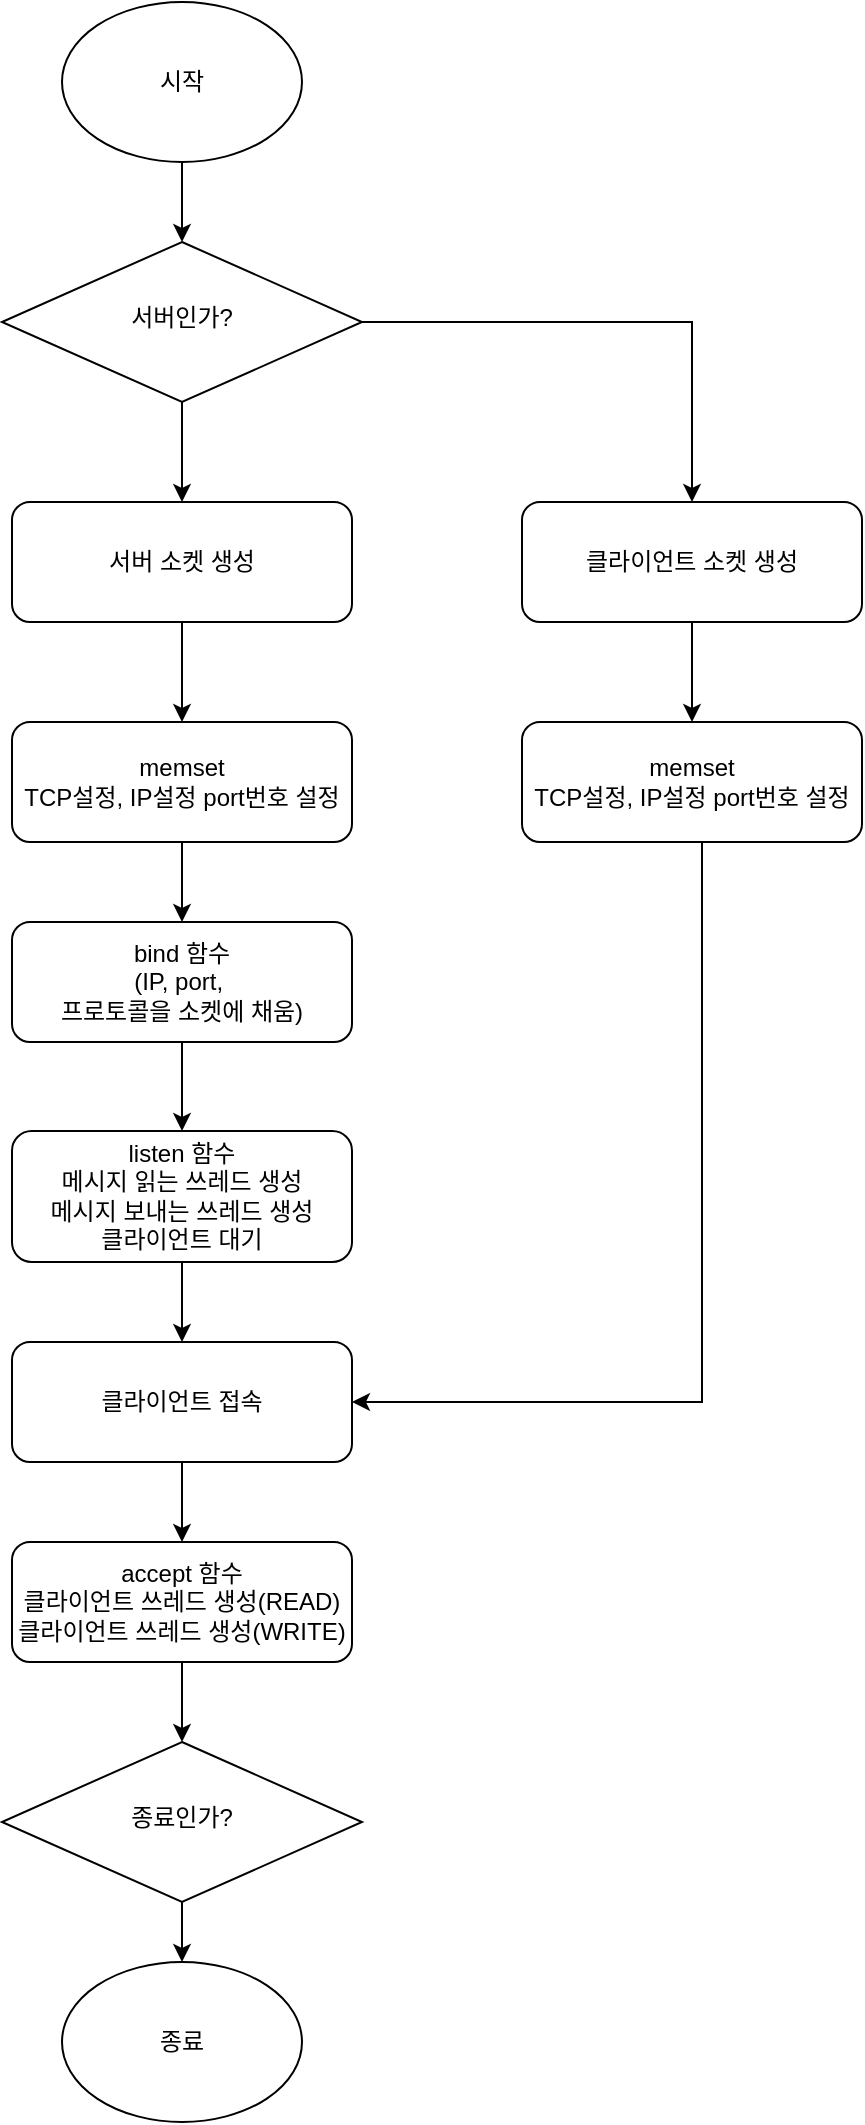 <mxfile version="26.2.2">
  <diagram id="C5RBs43oDa-KdzZeNtuy" name="Page-1">
    <mxGraphModel dx="2072" dy="2466" grid="1" gridSize="10" guides="1" tooltips="1" connect="1" arrows="1" fold="1" page="1" pageScale="1" pageWidth="827" pageHeight="1169" math="0" shadow="0">
      <root>
        <mxCell id="WIyWlLk6GJQsqaUBKTNV-0" />
        <mxCell id="WIyWlLk6GJQsqaUBKTNV-1" parent="WIyWlLk6GJQsqaUBKTNV-0" />
        <mxCell id="Bauxb-tKY-qYCoudtzmH-7" value="" style="edgeStyle=orthogonalEdgeStyle;rounded=0;orthogonalLoop=1;jettySize=auto;html=1;" edge="1" parent="WIyWlLk6GJQsqaUBKTNV-1" source="WIyWlLk6GJQsqaUBKTNV-3" target="Bauxb-tKY-qYCoudtzmH-6">
          <mxGeometry relative="1" as="geometry" />
        </mxCell>
        <mxCell id="WIyWlLk6GJQsqaUBKTNV-3" value="서버 소켓 생성" style="rounded=1;whiteSpace=wrap;html=1;fontSize=12;glass=0;strokeWidth=1;shadow=0;" parent="WIyWlLk6GJQsqaUBKTNV-1" vertex="1">
          <mxGeometry x="135" y="210" width="170" height="60" as="geometry" />
        </mxCell>
        <mxCell id="Bauxb-tKY-qYCoudtzmH-5" value="" style="edgeStyle=orthogonalEdgeStyle;rounded=0;orthogonalLoop=1;jettySize=auto;html=1;" edge="1" parent="WIyWlLk6GJQsqaUBKTNV-1" source="WIyWlLk6GJQsqaUBKTNV-6" target="WIyWlLk6GJQsqaUBKTNV-3">
          <mxGeometry relative="1" as="geometry" />
        </mxCell>
        <mxCell id="Bauxb-tKY-qYCoudtzmH-17" value="" style="edgeStyle=orthogonalEdgeStyle;rounded=0;orthogonalLoop=1;jettySize=auto;html=1;" edge="1" parent="WIyWlLk6GJQsqaUBKTNV-1" source="WIyWlLk6GJQsqaUBKTNV-6" target="Bauxb-tKY-qYCoudtzmH-16">
          <mxGeometry relative="1" as="geometry" />
        </mxCell>
        <mxCell id="WIyWlLk6GJQsqaUBKTNV-6" value="서버인가?" style="rhombus;whiteSpace=wrap;html=1;shadow=0;fontFamily=Helvetica;fontSize=12;align=center;strokeWidth=1;spacing=6;spacingTop=-4;" parent="WIyWlLk6GJQsqaUBKTNV-1" vertex="1">
          <mxGeometry x="130" y="80" width="180" height="80" as="geometry" />
        </mxCell>
        <mxCell id="Bauxb-tKY-qYCoudtzmH-4" value="" style="edgeStyle=orthogonalEdgeStyle;rounded=0;orthogonalLoop=1;jettySize=auto;html=1;" edge="1" parent="WIyWlLk6GJQsqaUBKTNV-1" source="Bauxb-tKY-qYCoudtzmH-1" target="WIyWlLk6GJQsqaUBKTNV-6">
          <mxGeometry relative="1" as="geometry" />
        </mxCell>
        <mxCell id="Bauxb-tKY-qYCoudtzmH-1" value="시작" style="ellipse;whiteSpace=wrap;html=1;" vertex="1" parent="WIyWlLk6GJQsqaUBKTNV-1">
          <mxGeometry x="160" y="-40" width="120" height="80" as="geometry" />
        </mxCell>
        <mxCell id="Bauxb-tKY-qYCoudtzmH-9" value="" style="edgeStyle=orthogonalEdgeStyle;rounded=0;orthogonalLoop=1;jettySize=auto;html=1;" edge="1" parent="WIyWlLk6GJQsqaUBKTNV-1" source="Bauxb-tKY-qYCoudtzmH-6" target="Bauxb-tKY-qYCoudtzmH-8">
          <mxGeometry relative="1" as="geometry" />
        </mxCell>
        <mxCell id="Bauxb-tKY-qYCoudtzmH-6" value="memset&lt;div&gt;TCP설정, IP설정 port번호 설정&lt;/div&gt;" style="rounded=1;whiteSpace=wrap;html=1;fontSize=12;glass=0;strokeWidth=1;shadow=0;" vertex="1" parent="WIyWlLk6GJQsqaUBKTNV-1">
          <mxGeometry x="135" y="320" width="170" height="60" as="geometry" />
        </mxCell>
        <mxCell id="Bauxb-tKY-qYCoudtzmH-11" value="" style="edgeStyle=orthogonalEdgeStyle;rounded=0;orthogonalLoop=1;jettySize=auto;html=1;" edge="1" parent="WIyWlLk6GJQsqaUBKTNV-1" source="Bauxb-tKY-qYCoudtzmH-8" target="Bauxb-tKY-qYCoudtzmH-10">
          <mxGeometry relative="1" as="geometry" />
        </mxCell>
        <mxCell id="Bauxb-tKY-qYCoudtzmH-8" value="bind 함수&lt;div&gt;(IP, port,&amp;nbsp;&lt;/div&gt;&lt;div&gt;프로토콜을 소켓에 채움)&lt;/div&gt;" style="rounded=1;whiteSpace=wrap;html=1;fontSize=12;glass=0;strokeWidth=1;shadow=0;" vertex="1" parent="WIyWlLk6GJQsqaUBKTNV-1">
          <mxGeometry x="135" y="420" width="170" height="60" as="geometry" />
        </mxCell>
        <mxCell id="Bauxb-tKY-qYCoudtzmH-13" value="" style="edgeStyle=orthogonalEdgeStyle;rounded=0;orthogonalLoop=1;jettySize=auto;html=1;" edge="1" parent="WIyWlLk6GJQsqaUBKTNV-1" source="Bauxb-tKY-qYCoudtzmH-10" target="Bauxb-tKY-qYCoudtzmH-12">
          <mxGeometry relative="1" as="geometry" />
        </mxCell>
        <mxCell id="Bauxb-tKY-qYCoudtzmH-10" value="listen 함수&lt;div&gt;메시지 읽는 쓰레드 생성&lt;/div&gt;&lt;div&gt;메시지 보내는 쓰레드 생성&lt;br&gt;&lt;div&gt;클라이언트 대기&lt;/div&gt;&lt;/div&gt;" style="rounded=1;whiteSpace=wrap;html=1;fontSize=12;glass=0;strokeWidth=1;shadow=0;" vertex="1" parent="WIyWlLk6GJQsqaUBKTNV-1">
          <mxGeometry x="135" y="524.5" width="170" height="65.5" as="geometry" />
        </mxCell>
        <mxCell id="Bauxb-tKY-qYCoudtzmH-15" value="" style="edgeStyle=orthogonalEdgeStyle;rounded=0;orthogonalLoop=1;jettySize=auto;html=1;" edge="1" parent="WIyWlLk6GJQsqaUBKTNV-1" source="Bauxb-tKY-qYCoudtzmH-12" target="Bauxb-tKY-qYCoudtzmH-14">
          <mxGeometry relative="1" as="geometry" />
        </mxCell>
        <mxCell id="Bauxb-tKY-qYCoudtzmH-12" value="클라이언트 접속" style="rounded=1;whiteSpace=wrap;html=1;fontSize=12;glass=0;strokeWidth=1;shadow=0;" vertex="1" parent="WIyWlLk6GJQsqaUBKTNV-1">
          <mxGeometry x="135" y="630" width="170" height="60" as="geometry" />
        </mxCell>
        <mxCell id="Bauxb-tKY-qYCoudtzmH-23" value="" style="edgeStyle=orthogonalEdgeStyle;rounded=0;orthogonalLoop=1;jettySize=auto;html=1;" edge="1" parent="WIyWlLk6GJQsqaUBKTNV-1" source="Bauxb-tKY-qYCoudtzmH-14" target="Bauxb-tKY-qYCoudtzmH-22">
          <mxGeometry relative="1" as="geometry" />
        </mxCell>
        <mxCell id="Bauxb-tKY-qYCoudtzmH-14" value="accept 함수&lt;div&gt;클라이언트 쓰레드 생성(READ)&lt;/div&gt;&lt;div&gt;클라이언트 쓰레드 생성(WRITE)&lt;/div&gt;" style="rounded=1;whiteSpace=wrap;html=1;fontSize=12;glass=0;strokeWidth=1;shadow=0;" vertex="1" parent="WIyWlLk6GJQsqaUBKTNV-1">
          <mxGeometry x="135" y="730" width="170" height="60" as="geometry" />
        </mxCell>
        <mxCell id="Bauxb-tKY-qYCoudtzmH-20" value="" style="edgeStyle=orthogonalEdgeStyle;rounded=0;orthogonalLoop=1;jettySize=auto;html=1;" edge="1" parent="WIyWlLk6GJQsqaUBKTNV-1" source="Bauxb-tKY-qYCoudtzmH-16" target="Bauxb-tKY-qYCoudtzmH-19">
          <mxGeometry relative="1" as="geometry" />
        </mxCell>
        <mxCell id="Bauxb-tKY-qYCoudtzmH-16" value="클라이언트 소켓 생성" style="rounded=1;whiteSpace=wrap;html=1;fontSize=12;glass=0;strokeWidth=1;shadow=0;" vertex="1" parent="WIyWlLk6GJQsqaUBKTNV-1">
          <mxGeometry x="390" y="210" width="170" height="60" as="geometry" />
        </mxCell>
        <mxCell id="Bauxb-tKY-qYCoudtzmH-21" style="edgeStyle=orthogonalEdgeStyle;rounded=0;orthogonalLoop=1;jettySize=auto;html=1;entryX=1;entryY=0.5;entryDx=0;entryDy=0;" edge="1" parent="WIyWlLk6GJQsqaUBKTNV-1" source="Bauxb-tKY-qYCoudtzmH-19" target="Bauxb-tKY-qYCoudtzmH-12">
          <mxGeometry relative="1" as="geometry">
            <Array as="points">
              <mxPoint x="480" y="660" />
            </Array>
          </mxGeometry>
        </mxCell>
        <mxCell id="Bauxb-tKY-qYCoudtzmH-19" value="memset&lt;div&gt;TCP설정, IP설정 port번호 설정&lt;/div&gt;" style="rounded=1;whiteSpace=wrap;html=1;fontSize=12;glass=0;strokeWidth=1;shadow=0;" vertex="1" parent="WIyWlLk6GJQsqaUBKTNV-1">
          <mxGeometry x="390" y="320" width="170" height="60" as="geometry" />
        </mxCell>
        <mxCell id="Bauxb-tKY-qYCoudtzmH-28" value="" style="edgeStyle=orthogonalEdgeStyle;rounded=0;orthogonalLoop=1;jettySize=auto;html=1;" edge="1" parent="WIyWlLk6GJQsqaUBKTNV-1" source="Bauxb-tKY-qYCoudtzmH-22" target="Bauxb-tKY-qYCoudtzmH-27">
          <mxGeometry relative="1" as="geometry" />
        </mxCell>
        <mxCell id="Bauxb-tKY-qYCoudtzmH-22" value="종료인가?" style="rhombus;whiteSpace=wrap;html=1;shadow=0;fontFamily=Helvetica;fontSize=12;align=center;strokeWidth=1;spacing=6;spacingTop=-4;" vertex="1" parent="WIyWlLk6GJQsqaUBKTNV-1">
          <mxGeometry x="130" y="830" width="180" height="80" as="geometry" />
        </mxCell>
        <mxCell id="Bauxb-tKY-qYCoudtzmH-27" value="종료" style="ellipse;whiteSpace=wrap;html=1;" vertex="1" parent="WIyWlLk6GJQsqaUBKTNV-1">
          <mxGeometry x="160" y="940" width="120" height="80" as="geometry" />
        </mxCell>
      </root>
    </mxGraphModel>
  </diagram>
</mxfile>
